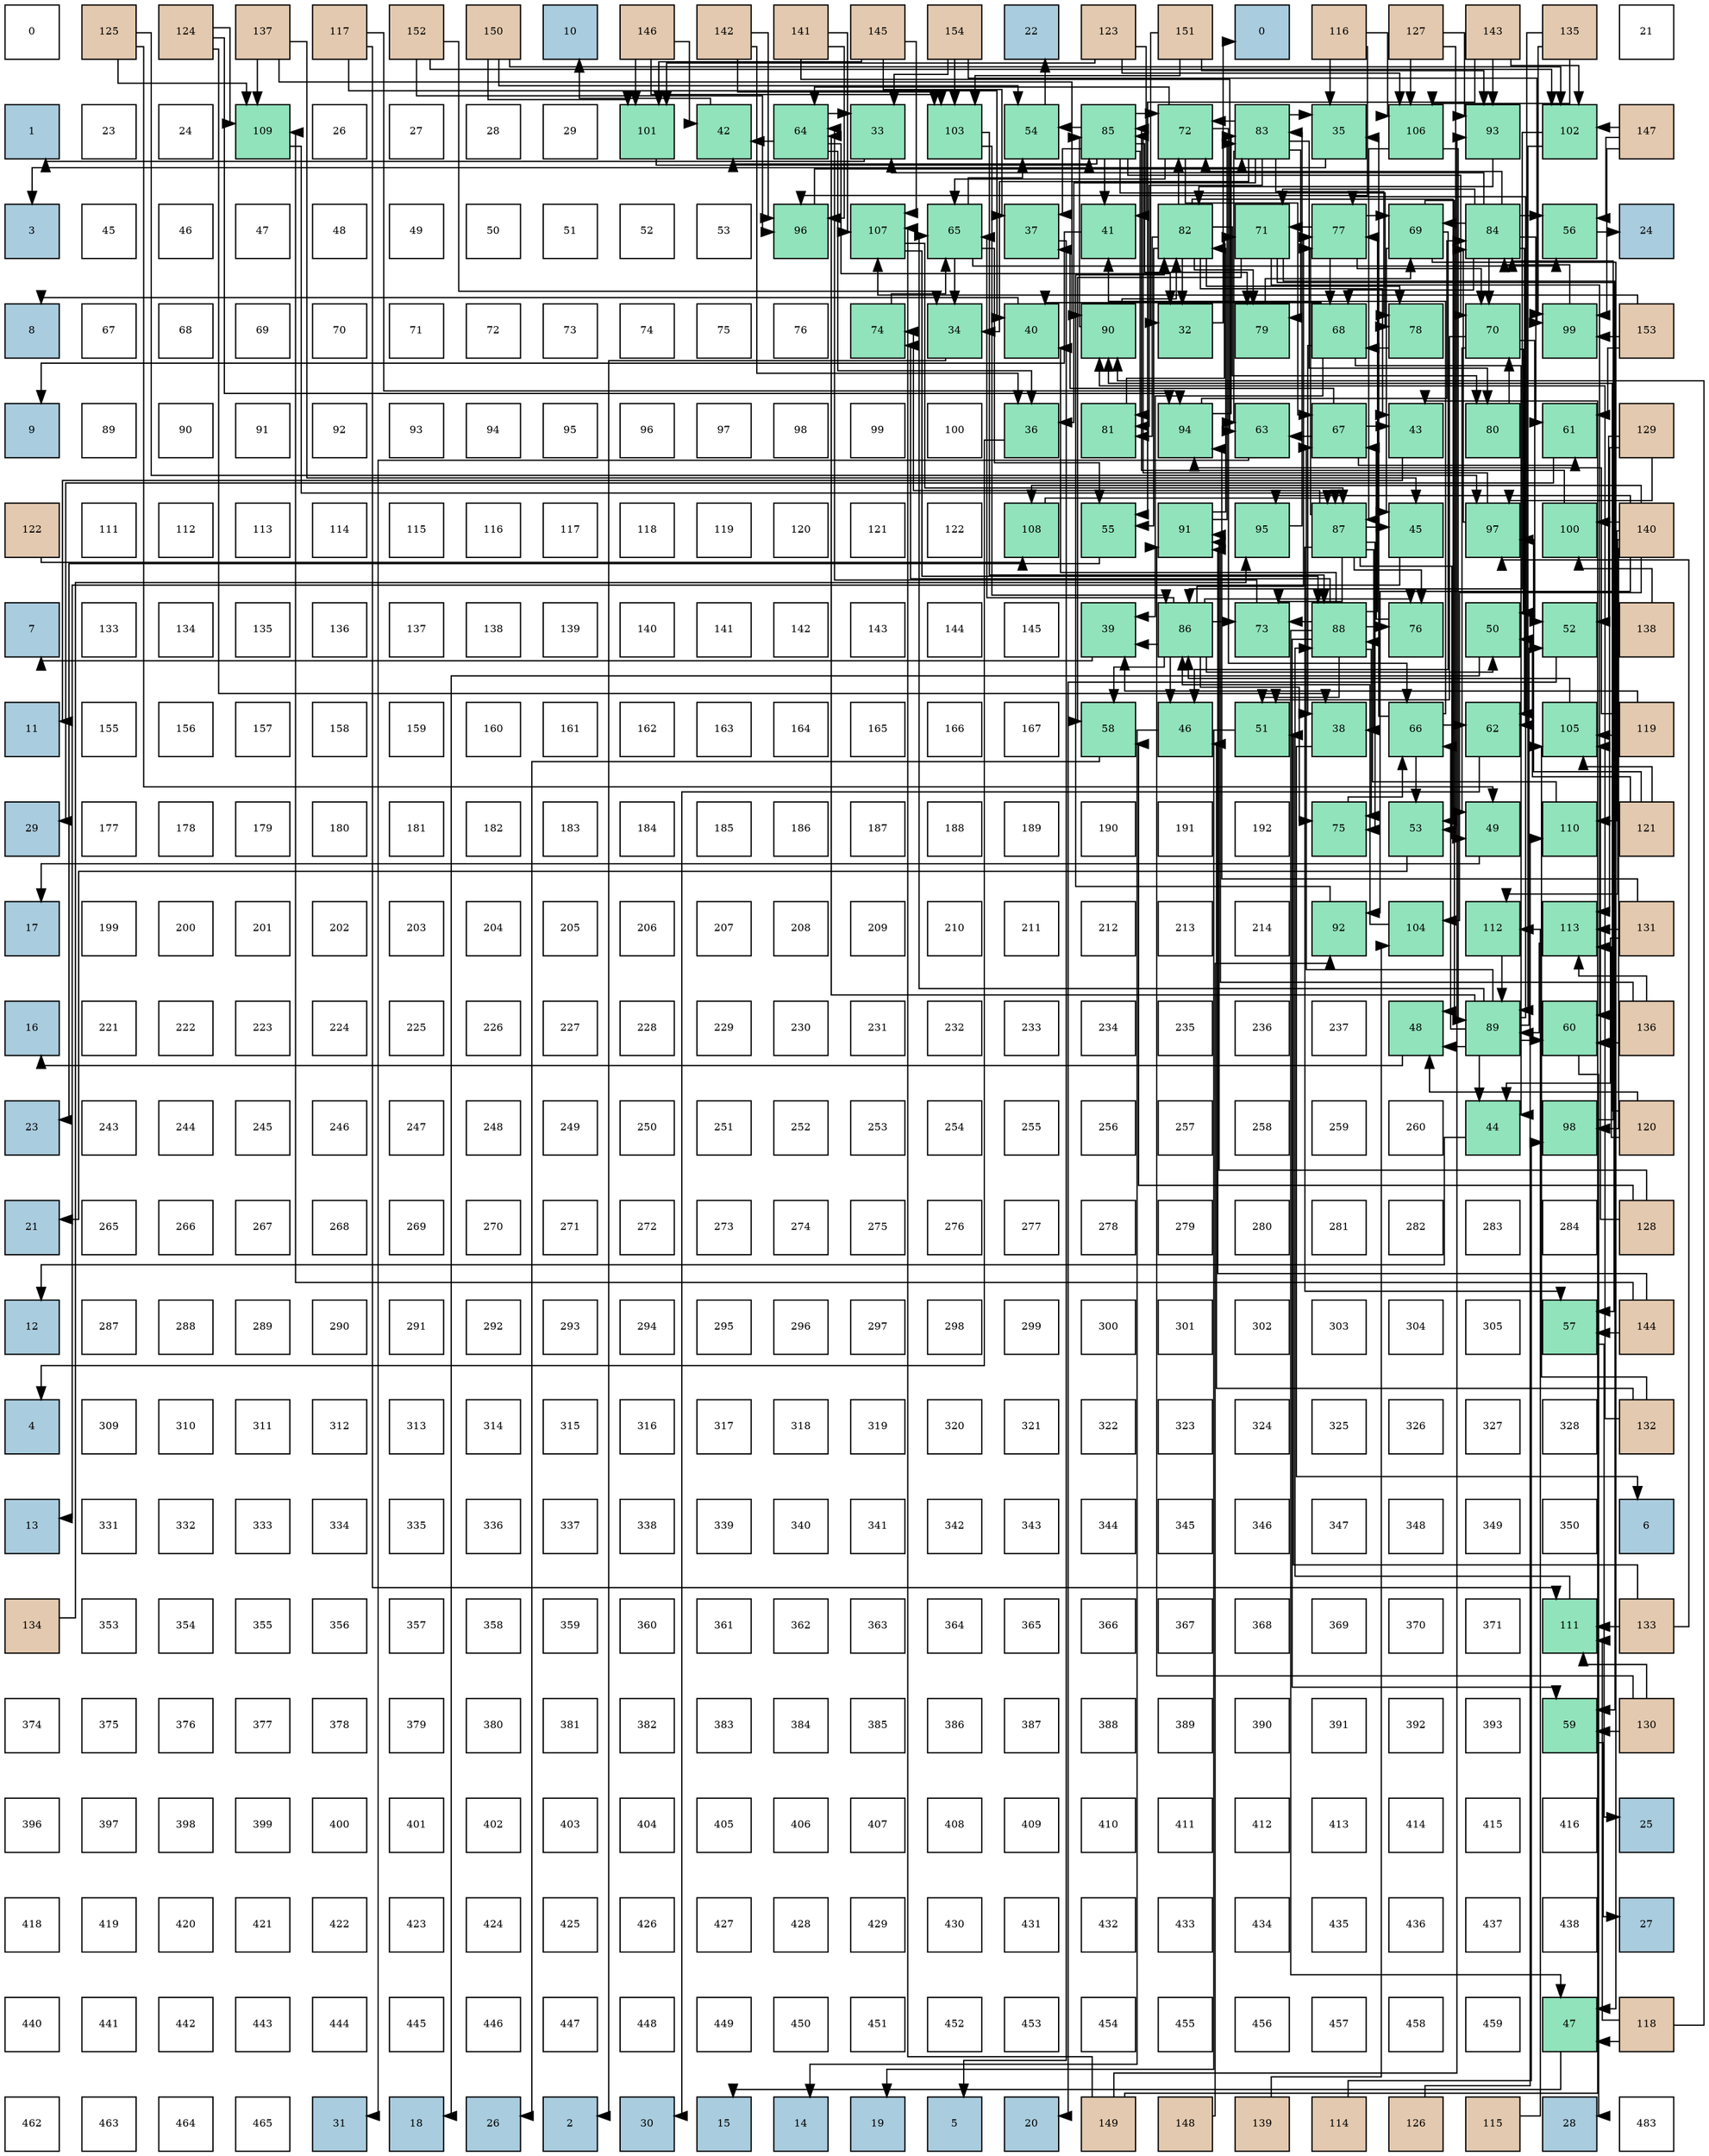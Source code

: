 digraph layout{
 rankdir=TB;
 splines=ortho;
 node [style=filled shape=square fixedsize=true width=0.6];
0[label="0", fontsize=8, fillcolor="#ffffff"];
1[label="125", fontsize=8, fillcolor="#e3c9af"];
2[label="124", fontsize=8, fillcolor="#e3c9af"];
3[label="137", fontsize=8, fillcolor="#e3c9af"];
4[label="117", fontsize=8, fillcolor="#e3c9af"];
5[label="152", fontsize=8, fillcolor="#e3c9af"];
6[label="150", fontsize=8, fillcolor="#e3c9af"];
7[label="10", fontsize=8, fillcolor="#a9ccde"];
8[label="146", fontsize=8, fillcolor="#e3c9af"];
9[label="142", fontsize=8, fillcolor="#e3c9af"];
10[label="141", fontsize=8, fillcolor="#e3c9af"];
11[label="145", fontsize=8, fillcolor="#e3c9af"];
12[label="154", fontsize=8, fillcolor="#e3c9af"];
13[label="22", fontsize=8, fillcolor="#a9ccde"];
14[label="123", fontsize=8, fillcolor="#e3c9af"];
15[label="151", fontsize=8, fillcolor="#e3c9af"];
16[label="0", fontsize=8, fillcolor="#a9ccde"];
17[label="116", fontsize=8, fillcolor="#e3c9af"];
18[label="127", fontsize=8, fillcolor="#e3c9af"];
19[label="143", fontsize=8, fillcolor="#e3c9af"];
20[label="135", fontsize=8, fillcolor="#e3c9af"];
21[label="21", fontsize=8, fillcolor="#ffffff"];
22[label="1", fontsize=8, fillcolor="#a9ccde"];
23[label="23", fontsize=8, fillcolor="#ffffff"];
24[label="24", fontsize=8, fillcolor="#ffffff"];
25[label="109", fontsize=8, fillcolor="#91e3bb"];
26[label="26", fontsize=8, fillcolor="#ffffff"];
27[label="27", fontsize=8, fillcolor="#ffffff"];
28[label="28", fontsize=8, fillcolor="#ffffff"];
29[label="29", fontsize=8, fillcolor="#ffffff"];
30[label="101", fontsize=8, fillcolor="#91e3bb"];
31[label="42", fontsize=8, fillcolor="#91e3bb"];
32[label="64", fontsize=8, fillcolor="#91e3bb"];
33[label="33", fontsize=8, fillcolor="#91e3bb"];
34[label="103", fontsize=8, fillcolor="#91e3bb"];
35[label="54", fontsize=8, fillcolor="#91e3bb"];
36[label="85", fontsize=8, fillcolor="#91e3bb"];
37[label="72", fontsize=8, fillcolor="#91e3bb"];
38[label="83", fontsize=8, fillcolor="#91e3bb"];
39[label="35", fontsize=8, fillcolor="#91e3bb"];
40[label="106", fontsize=8, fillcolor="#91e3bb"];
41[label="93", fontsize=8, fillcolor="#91e3bb"];
42[label="102", fontsize=8, fillcolor="#91e3bb"];
43[label="147", fontsize=8, fillcolor="#e3c9af"];
44[label="3", fontsize=8, fillcolor="#a9ccde"];
45[label="45", fontsize=8, fillcolor="#ffffff"];
46[label="46", fontsize=8, fillcolor="#ffffff"];
47[label="47", fontsize=8, fillcolor="#ffffff"];
48[label="48", fontsize=8, fillcolor="#ffffff"];
49[label="49", fontsize=8, fillcolor="#ffffff"];
50[label="50", fontsize=8, fillcolor="#ffffff"];
51[label="51", fontsize=8, fillcolor="#ffffff"];
52[label="52", fontsize=8, fillcolor="#ffffff"];
53[label="53", fontsize=8, fillcolor="#ffffff"];
54[label="96", fontsize=8, fillcolor="#91e3bb"];
55[label="107", fontsize=8, fillcolor="#91e3bb"];
56[label="65", fontsize=8, fillcolor="#91e3bb"];
57[label="37", fontsize=8, fillcolor="#91e3bb"];
58[label="41", fontsize=8, fillcolor="#91e3bb"];
59[label="82", fontsize=8, fillcolor="#91e3bb"];
60[label="71", fontsize=8, fillcolor="#91e3bb"];
61[label="77", fontsize=8, fillcolor="#91e3bb"];
62[label="69", fontsize=8, fillcolor="#91e3bb"];
63[label="84", fontsize=8, fillcolor="#91e3bb"];
64[label="56", fontsize=8, fillcolor="#91e3bb"];
65[label="24", fontsize=8, fillcolor="#a9ccde"];
66[label="8", fontsize=8, fillcolor="#a9ccde"];
67[label="67", fontsize=8, fillcolor="#ffffff"];
68[label="68", fontsize=8, fillcolor="#ffffff"];
69[label="69", fontsize=8, fillcolor="#ffffff"];
70[label="70", fontsize=8, fillcolor="#ffffff"];
71[label="71", fontsize=8, fillcolor="#ffffff"];
72[label="72", fontsize=8, fillcolor="#ffffff"];
73[label="73", fontsize=8, fillcolor="#ffffff"];
74[label="74", fontsize=8, fillcolor="#ffffff"];
75[label="75", fontsize=8, fillcolor="#ffffff"];
76[label="76", fontsize=8, fillcolor="#ffffff"];
77[label="74", fontsize=8, fillcolor="#91e3bb"];
78[label="34", fontsize=8, fillcolor="#91e3bb"];
79[label="40", fontsize=8, fillcolor="#91e3bb"];
80[label="90", fontsize=8, fillcolor="#91e3bb"];
81[label="32", fontsize=8, fillcolor="#91e3bb"];
82[label="79", fontsize=8, fillcolor="#91e3bb"];
83[label="68", fontsize=8, fillcolor="#91e3bb"];
84[label="78", fontsize=8, fillcolor="#91e3bb"];
85[label="70", fontsize=8, fillcolor="#91e3bb"];
86[label="99", fontsize=8, fillcolor="#91e3bb"];
87[label="153", fontsize=8, fillcolor="#e3c9af"];
88[label="9", fontsize=8, fillcolor="#a9ccde"];
89[label="89", fontsize=8, fillcolor="#ffffff"];
90[label="90", fontsize=8, fillcolor="#ffffff"];
91[label="91", fontsize=8, fillcolor="#ffffff"];
92[label="92", fontsize=8, fillcolor="#ffffff"];
93[label="93", fontsize=8, fillcolor="#ffffff"];
94[label="94", fontsize=8, fillcolor="#ffffff"];
95[label="95", fontsize=8, fillcolor="#ffffff"];
96[label="96", fontsize=8, fillcolor="#ffffff"];
97[label="97", fontsize=8, fillcolor="#ffffff"];
98[label="98", fontsize=8, fillcolor="#ffffff"];
99[label="99", fontsize=8, fillcolor="#ffffff"];
100[label="100", fontsize=8, fillcolor="#ffffff"];
101[label="36", fontsize=8, fillcolor="#91e3bb"];
102[label="81", fontsize=8, fillcolor="#91e3bb"];
103[label="94", fontsize=8, fillcolor="#91e3bb"];
104[label="63", fontsize=8, fillcolor="#91e3bb"];
105[label="67", fontsize=8, fillcolor="#91e3bb"];
106[label="43", fontsize=8, fillcolor="#91e3bb"];
107[label="80", fontsize=8, fillcolor="#91e3bb"];
108[label="61", fontsize=8, fillcolor="#91e3bb"];
109[label="129", fontsize=8, fillcolor="#e3c9af"];
110[label="122", fontsize=8, fillcolor="#e3c9af"];
111[label="111", fontsize=8, fillcolor="#ffffff"];
112[label="112", fontsize=8, fillcolor="#ffffff"];
113[label="113", fontsize=8, fillcolor="#ffffff"];
114[label="114", fontsize=8, fillcolor="#ffffff"];
115[label="115", fontsize=8, fillcolor="#ffffff"];
116[label="116", fontsize=8, fillcolor="#ffffff"];
117[label="117", fontsize=8, fillcolor="#ffffff"];
118[label="118", fontsize=8, fillcolor="#ffffff"];
119[label="119", fontsize=8, fillcolor="#ffffff"];
120[label="120", fontsize=8, fillcolor="#ffffff"];
121[label="121", fontsize=8, fillcolor="#ffffff"];
122[label="122", fontsize=8, fillcolor="#ffffff"];
123[label="108", fontsize=8, fillcolor="#91e3bb"];
124[label="55", fontsize=8, fillcolor="#91e3bb"];
125[label="91", fontsize=8, fillcolor="#91e3bb"];
126[label="95", fontsize=8, fillcolor="#91e3bb"];
127[label="87", fontsize=8, fillcolor="#91e3bb"];
128[label="45", fontsize=8, fillcolor="#91e3bb"];
129[label="97", fontsize=8, fillcolor="#91e3bb"];
130[label="100", fontsize=8, fillcolor="#91e3bb"];
131[label="140", fontsize=8, fillcolor="#e3c9af"];
132[label="7", fontsize=8, fillcolor="#a9ccde"];
133[label="133", fontsize=8, fillcolor="#ffffff"];
134[label="134", fontsize=8, fillcolor="#ffffff"];
135[label="135", fontsize=8, fillcolor="#ffffff"];
136[label="136", fontsize=8, fillcolor="#ffffff"];
137[label="137", fontsize=8, fillcolor="#ffffff"];
138[label="138", fontsize=8, fillcolor="#ffffff"];
139[label="139", fontsize=8, fillcolor="#ffffff"];
140[label="140", fontsize=8, fillcolor="#ffffff"];
141[label="141", fontsize=8, fillcolor="#ffffff"];
142[label="142", fontsize=8, fillcolor="#ffffff"];
143[label="143", fontsize=8, fillcolor="#ffffff"];
144[label="144", fontsize=8, fillcolor="#ffffff"];
145[label="145", fontsize=8, fillcolor="#ffffff"];
146[label="39", fontsize=8, fillcolor="#91e3bb"];
147[label="86", fontsize=8, fillcolor="#91e3bb"];
148[label="73", fontsize=8, fillcolor="#91e3bb"];
149[label="88", fontsize=8, fillcolor="#91e3bb"];
150[label="76", fontsize=8, fillcolor="#91e3bb"];
151[label="50", fontsize=8, fillcolor="#91e3bb"];
152[label="52", fontsize=8, fillcolor="#91e3bb"];
153[label="138", fontsize=8, fillcolor="#e3c9af"];
154[label="11", fontsize=8, fillcolor="#a9ccde"];
155[label="155", fontsize=8, fillcolor="#ffffff"];
156[label="156", fontsize=8, fillcolor="#ffffff"];
157[label="157", fontsize=8, fillcolor="#ffffff"];
158[label="158", fontsize=8, fillcolor="#ffffff"];
159[label="159", fontsize=8, fillcolor="#ffffff"];
160[label="160", fontsize=8, fillcolor="#ffffff"];
161[label="161", fontsize=8, fillcolor="#ffffff"];
162[label="162", fontsize=8, fillcolor="#ffffff"];
163[label="163", fontsize=8, fillcolor="#ffffff"];
164[label="164", fontsize=8, fillcolor="#ffffff"];
165[label="165", fontsize=8, fillcolor="#ffffff"];
166[label="166", fontsize=8, fillcolor="#ffffff"];
167[label="167", fontsize=8, fillcolor="#ffffff"];
168[label="58", fontsize=8, fillcolor="#91e3bb"];
169[label="46", fontsize=8, fillcolor="#91e3bb"];
170[label="51", fontsize=8, fillcolor="#91e3bb"];
171[label="38", fontsize=8, fillcolor="#91e3bb"];
172[label="66", fontsize=8, fillcolor="#91e3bb"];
173[label="62", fontsize=8, fillcolor="#91e3bb"];
174[label="105", fontsize=8, fillcolor="#91e3bb"];
175[label="119", fontsize=8, fillcolor="#e3c9af"];
176[label="29", fontsize=8, fillcolor="#a9ccde"];
177[label="177", fontsize=8, fillcolor="#ffffff"];
178[label="178", fontsize=8, fillcolor="#ffffff"];
179[label="179", fontsize=8, fillcolor="#ffffff"];
180[label="180", fontsize=8, fillcolor="#ffffff"];
181[label="181", fontsize=8, fillcolor="#ffffff"];
182[label="182", fontsize=8, fillcolor="#ffffff"];
183[label="183", fontsize=8, fillcolor="#ffffff"];
184[label="184", fontsize=8, fillcolor="#ffffff"];
185[label="185", fontsize=8, fillcolor="#ffffff"];
186[label="186", fontsize=8, fillcolor="#ffffff"];
187[label="187", fontsize=8, fillcolor="#ffffff"];
188[label="188", fontsize=8, fillcolor="#ffffff"];
189[label="189", fontsize=8, fillcolor="#ffffff"];
190[label="190", fontsize=8, fillcolor="#ffffff"];
191[label="191", fontsize=8, fillcolor="#ffffff"];
192[label="192", fontsize=8, fillcolor="#ffffff"];
193[label="75", fontsize=8, fillcolor="#91e3bb"];
194[label="53", fontsize=8, fillcolor="#91e3bb"];
195[label="49", fontsize=8, fillcolor="#91e3bb"];
196[label="110", fontsize=8, fillcolor="#91e3bb"];
197[label="121", fontsize=8, fillcolor="#e3c9af"];
198[label="17", fontsize=8, fillcolor="#a9ccde"];
199[label="199", fontsize=8, fillcolor="#ffffff"];
200[label="200", fontsize=8, fillcolor="#ffffff"];
201[label="201", fontsize=8, fillcolor="#ffffff"];
202[label="202", fontsize=8, fillcolor="#ffffff"];
203[label="203", fontsize=8, fillcolor="#ffffff"];
204[label="204", fontsize=8, fillcolor="#ffffff"];
205[label="205", fontsize=8, fillcolor="#ffffff"];
206[label="206", fontsize=8, fillcolor="#ffffff"];
207[label="207", fontsize=8, fillcolor="#ffffff"];
208[label="208", fontsize=8, fillcolor="#ffffff"];
209[label="209", fontsize=8, fillcolor="#ffffff"];
210[label="210", fontsize=8, fillcolor="#ffffff"];
211[label="211", fontsize=8, fillcolor="#ffffff"];
212[label="212", fontsize=8, fillcolor="#ffffff"];
213[label="213", fontsize=8, fillcolor="#ffffff"];
214[label="214", fontsize=8, fillcolor="#ffffff"];
215[label="92", fontsize=8, fillcolor="#91e3bb"];
216[label="104", fontsize=8, fillcolor="#91e3bb"];
217[label="112", fontsize=8, fillcolor="#91e3bb"];
218[label="113", fontsize=8, fillcolor="#91e3bb"];
219[label="131", fontsize=8, fillcolor="#e3c9af"];
220[label="16", fontsize=8, fillcolor="#a9ccde"];
221[label="221", fontsize=8, fillcolor="#ffffff"];
222[label="222", fontsize=8, fillcolor="#ffffff"];
223[label="223", fontsize=8, fillcolor="#ffffff"];
224[label="224", fontsize=8, fillcolor="#ffffff"];
225[label="225", fontsize=8, fillcolor="#ffffff"];
226[label="226", fontsize=8, fillcolor="#ffffff"];
227[label="227", fontsize=8, fillcolor="#ffffff"];
228[label="228", fontsize=8, fillcolor="#ffffff"];
229[label="229", fontsize=8, fillcolor="#ffffff"];
230[label="230", fontsize=8, fillcolor="#ffffff"];
231[label="231", fontsize=8, fillcolor="#ffffff"];
232[label="232", fontsize=8, fillcolor="#ffffff"];
233[label="233", fontsize=8, fillcolor="#ffffff"];
234[label="234", fontsize=8, fillcolor="#ffffff"];
235[label="235", fontsize=8, fillcolor="#ffffff"];
236[label="236", fontsize=8, fillcolor="#ffffff"];
237[label="237", fontsize=8, fillcolor="#ffffff"];
238[label="48", fontsize=8, fillcolor="#91e3bb"];
239[label="89", fontsize=8, fillcolor="#91e3bb"];
240[label="60", fontsize=8, fillcolor="#91e3bb"];
241[label="136", fontsize=8, fillcolor="#e3c9af"];
242[label="23", fontsize=8, fillcolor="#a9ccde"];
243[label="243", fontsize=8, fillcolor="#ffffff"];
244[label="244", fontsize=8, fillcolor="#ffffff"];
245[label="245", fontsize=8, fillcolor="#ffffff"];
246[label="246", fontsize=8, fillcolor="#ffffff"];
247[label="247", fontsize=8, fillcolor="#ffffff"];
248[label="248", fontsize=8, fillcolor="#ffffff"];
249[label="249", fontsize=8, fillcolor="#ffffff"];
250[label="250", fontsize=8, fillcolor="#ffffff"];
251[label="251", fontsize=8, fillcolor="#ffffff"];
252[label="252", fontsize=8, fillcolor="#ffffff"];
253[label="253", fontsize=8, fillcolor="#ffffff"];
254[label="254", fontsize=8, fillcolor="#ffffff"];
255[label="255", fontsize=8, fillcolor="#ffffff"];
256[label="256", fontsize=8, fillcolor="#ffffff"];
257[label="257", fontsize=8, fillcolor="#ffffff"];
258[label="258", fontsize=8, fillcolor="#ffffff"];
259[label="259", fontsize=8, fillcolor="#ffffff"];
260[label="260", fontsize=8, fillcolor="#ffffff"];
261[label="44", fontsize=8, fillcolor="#91e3bb"];
262[label="98", fontsize=8, fillcolor="#91e3bb"];
263[label="120", fontsize=8, fillcolor="#e3c9af"];
264[label="21", fontsize=8, fillcolor="#a9ccde"];
265[label="265", fontsize=8, fillcolor="#ffffff"];
266[label="266", fontsize=8, fillcolor="#ffffff"];
267[label="267", fontsize=8, fillcolor="#ffffff"];
268[label="268", fontsize=8, fillcolor="#ffffff"];
269[label="269", fontsize=8, fillcolor="#ffffff"];
270[label="270", fontsize=8, fillcolor="#ffffff"];
271[label="271", fontsize=8, fillcolor="#ffffff"];
272[label="272", fontsize=8, fillcolor="#ffffff"];
273[label="273", fontsize=8, fillcolor="#ffffff"];
274[label="274", fontsize=8, fillcolor="#ffffff"];
275[label="275", fontsize=8, fillcolor="#ffffff"];
276[label="276", fontsize=8, fillcolor="#ffffff"];
277[label="277", fontsize=8, fillcolor="#ffffff"];
278[label="278", fontsize=8, fillcolor="#ffffff"];
279[label="279", fontsize=8, fillcolor="#ffffff"];
280[label="280", fontsize=8, fillcolor="#ffffff"];
281[label="281", fontsize=8, fillcolor="#ffffff"];
282[label="282", fontsize=8, fillcolor="#ffffff"];
283[label="283", fontsize=8, fillcolor="#ffffff"];
284[label="284", fontsize=8, fillcolor="#ffffff"];
285[label="128", fontsize=8, fillcolor="#e3c9af"];
286[label="12", fontsize=8, fillcolor="#a9ccde"];
287[label="287", fontsize=8, fillcolor="#ffffff"];
288[label="288", fontsize=8, fillcolor="#ffffff"];
289[label="289", fontsize=8, fillcolor="#ffffff"];
290[label="290", fontsize=8, fillcolor="#ffffff"];
291[label="291", fontsize=8, fillcolor="#ffffff"];
292[label="292", fontsize=8, fillcolor="#ffffff"];
293[label="293", fontsize=8, fillcolor="#ffffff"];
294[label="294", fontsize=8, fillcolor="#ffffff"];
295[label="295", fontsize=8, fillcolor="#ffffff"];
296[label="296", fontsize=8, fillcolor="#ffffff"];
297[label="297", fontsize=8, fillcolor="#ffffff"];
298[label="298", fontsize=8, fillcolor="#ffffff"];
299[label="299", fontsize=8, fillcolor="#ffffff"];
300[label="300", fontsize=8, fillcolor="#ffffff"];
301[label="301", fontsize=8, fillcolor="#ffffff"];
302[label="302", fontsize=8, fillcolor="#ffffff"];
303[label="303", fontsize=8, fillcolor="#ffffff"];
304[label="304", fontsize=8, fillcolor="#ffffff"];
305[label="305", fontsize=8, fillcolor="#ffffff"];
306[label="57", fontsize=8, fillcolor="#91e3bb"];
307[label="144", fontsize=8, fillcolor="#e3c9af"];
308[label="4", fontsize=8, fillcolor="#a9ccde"];
309[label="309", fontsize=8, fillcolor="#ffffff"];
310[label="310", fontsize=8, fillcolor="#ffffff"];
311[label="311", fontsize=8, fillcolor="#ffffff"];
312[label="312", fontsize=8, fillcolor="#ffffff"];
313[label="313", fontsize=8, fillcolor="#ffffff"];
314[label="314", fontsize=8, fillcolor="#ffffff"];
315[label="315", fontsize=8, fillcolor="#ffffff"];
316[label="316", fontsize=8, fillcolor="#ffffff"];
317[label="317", fontsize=8, fillcolor="#ffffff"];
318[label="318", fontsize=8, fillcolor="#ffffff"];
319[label="319", fontsize=8, fillcolor="#ffffff"];
320[label="320", fontsize=8, fillcolor="#ffffff"];
321[label="321", fontsize=8, fillcolor="#ffffff"];
322[label="322", fontsize=8, fillcolor="#ffffff"];
323[label="323", fontsize=8, fillcolor="#ffffff"];
324[label="324", fontsize=8, fillcolor="#ffffff"];
325[label="325", fontsize=8, fillcolor="#ffffff"];
326[label="326", fontsize=8, fillcolor="#ffffff"];
327[label="327", fontsize=8, fillcolor="#ffffff"];
328[label="328", fontsize=8, fillcolor="#ffffff"];
329[label="132", fontsize=8, fillcolor="#e3c9af"];
330[label="13", fontsize=8, fillcolor="#a9ccde"];
331[label="331", fontsize=8, fillcolor="#ffffff"];
332[label="332", fontsize=8, fillcolor="#ffffff"];
333[label="333", fontsize=8, fillcolor="#ffffff"];
334[label="334", fontsize=8, fillcolor="#ffffff"];
335[label="335", fontsize=8, fillcolor="#ffffff"];
336[label="336", fontsize=8, fillcolor="#ffffff"];
337[label="337", fontsize=8, fillcolor="#ffffff"];
338[label="338", fontsize=8, fillcolor="#ffffff"];
339[label="339", fontsize=8, fillcolor="#ffffff"];
340[label="340", fontsize=8, fillcolor="#ffffff"];
341[label="341", fontsize=8, fillcolor="#ffffff"];
342[label="342", fontsize=8, fillcolor="#ffffff"];
343[label="343", fontsize=8, fillcolor="#ffffff"];
344[label="344", fontsize=8, fillcolor="#ffffff"];
345[label="345", fontsize=8, fillcolor="#ffffff"];
346[label="346", fontsize=8, fillcolor="#ffffff"];
347[label="347", fontsize=8, fillcolor="#ffffff"];
348[label="348", fontsize=8, fillcolor="#ffffff"];
349[label="349", fontsize=8, fillcolor="#ffffff"];
350[label="350", fontsize=8, fillcolor="#ffffff"];
351[label="6", fontsize=8, fillcolor="#a9ccde"];
352[label="134", fontsize=8, fillcolor="#e3c9af"];
353[label="353", fontsize=8, fillcolor="#ffffff"];
354[label="354", fontsize=8, fillcolor="#ffffff"];
355[label="355", fontsize=8, fillcolor="#ffffff"];
356[label="356", fontsize=8, fillcolor="#ffffff"];
357[label="357", fontsize=8, fillcolor="#ffffff"];
358[label="358", fontsize=8, fillcolor="#ffffff"];
359[label="359", fontsize=8, fillcolor="#ffffff"];
360[label="360", fontsize=8, fillcolor="#ffffff"];
361[label="361", fontsize=8, fillcolor="#ffffff"];
362[label="362", fontsize=8, fillcolor="#ffffff"];
363[label="363", fontsize=8, fillcolor="#ffffff"];
364[label="364", fontsize=8, fillcolor="#ffffff"];
365[label="365", fontsize=8, fillcolor="#ffffff"];
366[label="366", fontsize=8, fillcolor="#ffffff"];
367[label="367", fontsize=8, fillcolor="#ffffff"];
368[label="368", fontsize=8, fillcolor="#ffffff"];
369[label="369", fontsize=8, fillcolor="#ffffff"];
370[label="370", fontsize=8, fillcolor="#ffffff"];
371[label="371", fontsize=8, fillcolor="#ffffff"];
372[label="111", fontsize=8, fillcolor="#91e3bb"];
373[label="133", fontsize=8, fillcolor="#e3c9af"];
374[label="374", fontsize=8, fillcolor="#ffffff"];
375[label="375", fontsize=8, fillcolor="#ffffff"];
376[label="376", fontsize=8, fillcolor="#ffffff"];
377[label="377", fontsize=8, fillcolor="#ffffff"];
378[label="378", fontsize=8, fillcolor="#ffffff"];
379[label="379", fontsize=8, fillcolor="#ffffff"];
380[label="380", fontsize=8, fillcolor="#ffffff"];
381[label="381", fontsize=8, fillcolor="#ffffff"];
382[label="382", fontsize=8, fillcolor="#ffffff"];
383[label="383", fontsize=8, fillcolor="#ffffff"];
384[label="384", fontsize=8, fillcolor="#ffffff"];
385[label="385", fontsize=8, fillcolor="#ffffff"];
386[label="386", fontsize=8, fillcolor="#ffffff"];
387[label="387", fontsize=8, fillcolor="#ffffff"];
388[label="388", fontsize=8, fillcolor="#ffffff"];
389[label="389", fontsize=8, fillcolor="#ffffff"];
390[label="390", fontsize=8, fillcolor="#ffffff"];
391[label="391", fontsize=8, fillcolor="#ffffff"];
392[label="392", fontsize=8, fillcolor="#ffffff"];
393[label="393", fontsize=8, fillcolor="#ffffff"];
394[label="59", fontsize=8, fillcolor="#91e3bb"];
395[label="130", fontsize=8, fillcolor="#e3c9af"];
396[label="396", fontsize=8, fillcolor="#ffffff"];
397[label="397", fontsize=8, fillcolor="#ffffff"];
398[label="398", fontsize=8, fillcolor="#ffffff"];
399[label="399", fontsize=8, fillcolor="#ffffff"];
400[label="400", fontsize=8, fillcolor="#ffffff"];
401[label="401", fontsize=8, fillcolor="#ffffff"];
402[label="402", fontsize=8, fillcolor="#ffffff"];
403[label="403", fontsize=8, fillcolor="#ffffff"];
404[label="404", fontsize=8, fillcolor="#ffffff"];
405[label="405", fontsize=8, fillcolor="#ffffff"];
406[label="406", fontsize=8, fillcolor="#ffffff"];
407[label="407", fontsize=8, fillcolor="#ffffff"];
408[label="408", fontsize=8, fillcolor="#ffffff"];
409[label="409", fontsize=8, fillcolor="#ffffff"];
410[label="410", fontsize=8, fillcolor="#ffffff"];
411[label="411", fontsize=8, fillcolor="#ffffff"];
412[label="412", fontsize=8, fillcolor="#ffffff"];
413[label="413", fontsize=8, fillcolor="#ffffff"];
414[label="414", fontsize=8, fillcolor="#ffffff"];
415[label="415", fontsize=8, fillcolor="#ffffff"];
416[label="416", fontsize=8, fillcolor="#ffffff"];
417[label="25", fontsize=8, fillcolor="#a9ccde"];
418[label="418", fontsize=8, fillcolor="#ffffff"];
419[label="419", fontsize=8, fillcolor="#ffffff"];
420[label="420", fontsize=8, fillcolor="#ffffff"];
421[label="421", fontsize=8, fillcolor="#ffffff"];
422[label="422", fontsize=8, fillcolor="#ffffff"];
423[label="423", fontsize=8, fillcolor="#ffffff"];
424[label="424", fontsize=8, fillcolor="#ffffff"];
425[label="425", fontsize=8, fillcolor="#ffffff"];
426[label="426", fontsize=8, fillcolor="#ffffff"];
427[label="427", fontsize=8, fillcolor="#ffffff"];
428[label="428", fontsize=8, fillcolor="#ffffff"];
429[label="429", fontsize=8, fillcolor="#ffffff"];
430[label="430", fontsize=8, fillcolor="#ffffff"];
431[label="431", fontsize=8, fillcolor="#ffffff"];
432[label="432", fontsize=8, fillcolor="#ffffff"];
433[label="433", fontsize=8, fillcolor="#ffffff"];
434[label="434", fontsize=8, fillcolor="#ffffff"];
435[label="435", fontsize=8, fillcolor="#ffffff"];
436[label="436", fontsize=8, fillcolor="#ffffff"];
437[label="437", fontsize=8, fillcolor="#ffffff"];
438[label="438", fontsize=8, fillcolor="#ffffff"];
439[label="27", fontsize=8, fillcolor="#a9ccde"];
440[label="440", fontsize=8, fillcolor="#ffffff"];
441[label="441", fontsize=8, fillcolor="#ffffff"];
442[label="442", fontsize=8, fillcolor="#ffffff"];
443[label="443", fontsize=8, fillcolor="#ffffff"];
444[label="444", fontsize=8, fillcolor="#ffffff"];
445[label="445", fontsize=8, fillcolor="#ffffff"];
446[label="446", fontsize=8, fillcolor="#ffffff"];
447[label="447", fontsize=8, fillcolor="#ffffff"];
448[label="448", fontsize=8, fillcolor="#ffffff"];
449[label="449", fontsize=8, fillcolor="#ffffff"];
450[label="450", fontsize=8, fillcolor="#ffffff"];
451[label="451", fontsize=8, fillcolor="#ffffff"];
452[label="452", fontsize=8, fillcolor="#ffffff"];
453[label="453", fontsize=8, fillcolor="#ffffff"];
454[label="454", fontsize=8, fillcolor="#ffffff"];
455[label="455", fontsize=8, fillcolor="#ffffff"];
456[label="456", fontsize=8, fillcolor="#ffffff"];
457[label="457", fontsize=8, fillcolor="#ffffff"];
458[label="458", fontsize=8, fillcolor="#ffffff"];
459[label="459", fontsize=8, fillcolor="#ffffff"];
460[label="47", fontsize=8, fillcolor="#91e3bb"];
461[label="118", fontsize=8, fillcolor="#e3c9af"];
462[label="462", fontsize=8, fillcolor="#ffffff"];
463[label="463", fontsize=8, fillcolor="#ffffff"];
464[label="464", fontsize=8, fillcolor="#ffffff"];
465[label="465", fontsize=8, fillcolor="#ffffff"];
466[label="31", fontsize=8, fillcolor="#a9ccde"];
467[label="18", fontsize=8, fillcolor="#a9ccde"];
468[label="26", fontsize=8, fillcolor="#a9ccde"];
469[label="2", fontsize=8, fillcolor="#a9ccde"];
470[label="30", fontsize=8, fillcolor="#a9ccde"];
471[label="15", fontsize=8, fillcolor="#a9ccde"];
472[label="14", fontsize=8, fillcolor="#a9ccde"];
473[label="19", fontsize=8, fillcolor="#a9ccde"];
474[label="5", fontsize=8, fillcolor="#a9ccde"];
475[label="20", fontsize=8, fillcolor="#a9ccde"];
476[label="149", fontsize=8, fillcolor="#e3c9af"];
477[label="148", fontsize=8, fillcolor="#e3c9af"];
478[label="139", fontsize=8, fillcolor="#e3c9af"];
479[label="114", fontsize=8, fillcolor="#e3c9af"];
480[label="126", fontsize=8, fillcolor="#e3c9af"];
481[label="115", fontsize=8, fillcolor="#e3c9af"];
482[label="28", fontsize=8, fillcolor="#a9ccde"];
483[label="483", fontsize=8, fillcolor="#ffffff"];
edge [constraint=false, style=vis];81 -> 16;
33 -> 22;
78 -> 469;
39 -> 44;
101 -> 308;
57 -> 474;
171 -> 351;
146 -> 132;
79 -> 66;
58 -> 88;
31 -> 7;
106 -> 154;
261 -> 286;
128 -> 330;
169 -> 472;
460 -> 471;
238 -> 220;
195 -> 198;
151 -> 467;
170 -> 473;
152 -> 475;
194 -> 264;
35 -> 13;
124 -> 242;
64 -> 65;
306 -> 417;
168 -> 468;
394 -> 439;
240 -> 482;
108 -> 176;
173 -> 470;
104 -> 466;
32 -> 81;
32 -> 33;
32 -> 101;
32 -> 31;
56 -> 78;
56 -> 35;
56 -> 124;
56 -> 64;
172 -> 39;
172 -> 58;
172 -> 194;
172 -> 173;
105 -> 57;
105 -> 106;
105 -> 108;
105 -> 104;
83 -> 171;
83 -> 146;
83 -> 79;
83 -> 261;
62 -> 128;
62 -> 169;
62 -> 460;
62 -> 238;
85 -> 195;
85 -> 151;
85 -> 170;
85 -> 152;
60 -> 306;
60 -> 168;
60 -> 394;
60 -> 240;
37 -> 32;
37 -> 56;
37 -> 172;
37 -> 105;
148 -> 32;
77 -> 56;
193 -> 172;
150 -> 105;
61 -> 83;
61 -> 62;
61 -> 85;
61 -> 60;
84 -> 83;
82 -> 62;
107 -> 85;
102 -> 60;
59 -> 81;
59 -> 106;
59 -> 194;
59 -> 124;
59 -> 37;
59 -> 84;
59 -> 82;
59 -> 107;
59 -> 102;
38 -> 78;
38 -> 39;
38 -> 101;
38 -> 104;
38 -> 37;
38 -> 84;
38 -> 82;
38 -> 107;
38 -> 102;
63 -> 33;
63 -> 64;
63 -> 108;
63 -> 173;
63 -> 83;
63 -> 62;
63 -> 85;
63 -> 60;
63 -> 37;
36 -> 57;
36 -> 58;
36 -> 31;
36 -> 35;
36 -> 85;
36 -> 37;
36 -> 84;
36 -> 82;
36 -> 102;
147 -> 146;
147 -> 169;
147 -> 151;
147 -> 168;
147 -> 56;
147 -> 148;
147 -> 193;
147 -> 150;
147 -> 61;
127 -> 171;
127 -> 128;
127 -> 195;
127 -> 306;
127 -> 148;
127 -> 77;
127 -> 193;
127 -> 150;
127 -> 61;
149 -> 79;
149 -> 460;
149 -> 170;
149 -> 394;
149 -> 148;
149 -> 77;
149 -> 193;
149 -> 150;
149 -> 61;
239 -> 261;
239 -> 238;
239 -> 152;
239 -> 240;
239 -> 32;
239 -> 56;
239 -> 172;
239 -> 105;
239 -> 61;
80 -> 59;
80 -> 36;
125 -> 59;
125 -> 38;
215 -> 59;
41 -> 59;
103 -> 38;
103 -> 63;
126 -> 38;
54 -> 38;
129 -> 63;
129 -> 36;
262 -> 63;
86 -> 63;
130 -> 36;
30 -> 36;
42 -> 147;
42 -> 239;
34 -> 147;
34 -> 149;
216 -> 147;
174 -> 147;
40 -> 127;
40 -> 239;
55 -> 127;
55 -> 149;
123 -> 127;
25 -> 127;
196 -> 149;
372 -> 149;
217 -> 239;
218 -> 239;
479 -> 262;
481 -> 217;
17 -> 39;
17 -> 54;
17 -> 40;
4 -> 79;
4 -> 103;
4 -> 372;
461 -> 460;
461 -> 80;
461 -> 372;
175 -> 146;
175 -> 103;
175 -> 174;
263 -> 238;
263 -> 80;
263 -> 218;
197 -> 151;
197 -> 129;
197 -> 174;
110 -> 123;
14 -> 58;
14 -> 30;
14 -> 40;
2 -> 171;
2 -> 103;
2 -> 25;
1 -> 195;
1 -> 129;
1 -> 25;
480 -> 196;
18 -> 194;
18 -> 41;
18 -> 40;
285 -> 168;
285 -> 125;
285 -> 174;
109 -> 152;
109 -> 129;
109 -> 218;
395 -> 394;
395 -> 125;
395 -> 372;
219 -> 261;
219 -> 103;
219 -> 218;
329 -> 169;
329 -> 80;
329 -> 174;
373 -> 170;
373 -> 129;
373 -> 372;
352 -> 126;
20 -> 173;
20 -> 86;
20 -> 40;
241 -> 240;
241 -> 125;
241 -> 218;
3 -> 128;
3 -> 80;
3 -> 25;
153 -> 130;
478 -> 216;
131 -> 215;
131 -> 126;
131 -> 262;
131 -> 130;
131 -> 216;
131 -> 123;
131 -> 196;
131 -> 217;
10 -> 104;
10 -> 54;
10 -> 55;
9 -> 101;
9 -> 54;
9 -> 34;
19 -> 124;
19 -> 41;
19 -> 42;
307 -> 306;
307 -> 125;
307 -> 25;
11 -> 57;
11 -> 30;
11 -> 55;
8 -> 31;
8 -> 30;
8 -> 34;
43 -> 64;
43 -> 86;
43 -> 42;
477 -> 215;
476 -> 106;
476 -> 41;
476 -> 55;
6 -> 35;
6 -> 30;
6 -> 42;
15 -> 81;
15 -> 41;
15 -> 34;
5 -> 78;
5 -> 54;
5 -> 42;
87 -> 108;
87 -> 86;
87 -> 55;
12 -> 33;
12 -> 86;
12 -> 34;
edge [constraint=true, style=invis];
0 -> 22 -> 44 -> 66 -> 88 -> 110 -> 132 -> 154 -> 176 -> 198 -> 220 -> 242 -> 264 -> 286 -> 308 -> 330 -> 352 -> 374 -> 396 -> 418 -> 440 -> 462;
1 -> 23 -> 45 -> 67 -> 89 -> 111 -> 133 -> 155 -> 177 -> 199 -> 221 -> 243 -> 265 -> 287 -> 309 -> 331 -> 353 -> 375 -> 397 -> 419 -> 441 -> 463;
2 -> 24 -> 46 -> 68 -> 90 -> 112 -> 134 -> 156 -> 178 -> 200 -> 222 -> 244 -> 266 -> 288 -> 310 -> 332 -> 354 -> 376 -> 398 -> 420 -> 442 -> 464;
3 -> 25 -> 47 -> 69 -> 91 -> 113 -> 135 -> 157 -> 179 -> 201 -> 223 -> 245 -> 267 -> 289 -> 311 -> 333 -> 355 -> 377 -> 399 -> 421 -> 443 -> 465;
4 -> 26 -> 48 -> 70 -> 92 -> 114 -> 136 -> 158 -> 180 -> 202 -> 224 -> 246 -> 268 -> 290 -> 312 -> 334 -> 356 -> 378 -> 400 -> 422 -> 444 -> 466;
5 -> 27 -> 49 -> 71 -> 93 -> 115 -> 137 -> 159 -> 181 -> 203 -> 225 -> 247 -> 269 -> 291 -> 313 -> 335 -> 357 -> 379 -> 401 -> 423 -> 445 -> 467;
6 -> 28 -> 50 -> 72 -> 94 -> 116 -> 138 -> 160 -> 182 -> 204 -> 226 -> 248 -> 270 -> 292 -> 314 -> 336 -> 358 -> 380 -> 402 -> 424 -> 446 -> 468;
7 -> 29 -> 51 -> 73 -> 95 -> 117 -> 139 -> 161 -> 183 -> 205 -> 227 -> 249 -> 271 -> 293 -> 315 -> 337 -> 359 -> 381 -> 403 -> 425 -> 447 -> 469;
8 -> 30 -> 52 -> 74 -> 96 -> 118 -> 140 -> 162 -> 184 -> 206 -> 228 -> 250 -> 272 -> 294 -> 316 -> 338 -> 360 -> 382 -> 404 -> 426 -> 448 -> 470;
9 -> 31 -> 53 -> 75 -> 97 -> 119 -> 141 -> 163 -> 185 -> 207 -> 229 -> 251 -> 273 -> 295 -> 317 -> 339 -> 361 -> 383 -> 405 -> 427 -> 449 -> 471;
10 -> 32 -> 54 -> 76 -> 98 -> 120 -> 142 -> 164 -> 186 -> 208 -> 230 -> 252 -> 274 -> 296 -> 318 -> 340 -> 362 -> 384 -> 406 -> 428 -> 450 -> 472;
11 -> 33 -> 55 -> 77 -> 99 -> 121 -> 143 -> 165 -> 187 -> 209 -> 231 -> 253 -> 275 -> 297 -> 319 -> 341 -> 363 -> 385 -> 407 -> 429 -> 451 -> 473;
12 -> 34 -> 56 -> 78 -> 100 -> 122 -> 144 -> 166 -> 188 -> 210 -> 232 -> 254 -> 276 -> 298 -> 320 -> 342 -> 364 -> 386 -> 408 -> 430 -> 452 -> 474;
13 -> 35 -> 57 -> 79 -> 101 -> 123 -> 145 -> 167 -> 189 -> 211 -> 233 -> 255 -> 277 -> 299 -> 321 -> 343 -> 365 -> 387 -> 409 -> 431 -> 453 -> 475;
14 -> 36 -> 58 -> 80 -> 102 -> 124 -> 146 -> 168 -> 190 -> 212 -> 234 -> 256 -> 278 -> 300 -> 322 -> 344 -> 366 -> 388 -> 410 -> 432 -> 454 -> 476;
15 -> 37 -> 59 -> 81 -> 103 -> 125 -> 147 -> 169 -> 191 -> 213 -> 235 -> 257 -> 279 -> 301 -> 323 -> 345 -> 367 -> 389 -> 411 -> 433 -> 455 -> 477;
16 -> 38 -> 60 -> 82 -> 104 -> 126 -> 148 -> 170 -> 192 -> 214 -> 236 -> 258 -> 280 -> 302 -> 324 -> 346 -> 368 -> 390 -> 412 -> 434 -> 456 -> 478;
17 -> 39 -> 61 -> 83 -> 105 -> 127 -> 149 -> 171 -> 193 -> 215 -> 237 -> 259 -> 281 -> 303 -> 325 -> 347 -> 369 -> 391 -> 413 -> 435 -> 457 -> 479;
18 -> 40 -> 62 -> 84 -> 106 -> 128 -> 150 -> 172 -> 194 -> 216 -> 238 -> 260 -> 282 -> 304 -> 326 -> 348 -> 370 -> 392 -> 414 -> 436 -> 458 -> 480;
19 -> 41 -> 63 -> 85 -> 107 -> 129 -> 151 -> 173 -> 195 -> 217 -> 239 -> 261 -> 283 -> 305 -> 327 -> 349 -> 371 -> 393 -> 415 -> 437 -> 459 -> 481;
20 -> 42 -> 64 -> 86 -> 108 -> 130 -> 152 -> 174 -> 196 -> 218 -> 240 -> 262 -> 284 -> 306 -> 328 -> 350 -> 372 -> 394 -> 416 -> 438 -> 460 -> 482;
21 -> 43 -> 65 -> 87 -> 109 -> 131 -> 153 -> 175 -> 197 -> 219 -> 241 -> 263 -> 285 -> 307 -> 329 -> 351 -> 373 -> 395 -> 417 -> 439 -> 461 -> 483;
rank = same {0 -> 1 -> 2 -> 3 -> 4 -> 5 -> 6 -> 7 -> 8 -> 9 -> 10 -> 11 -> 12 -> 13 -> 14 -> 15 -> 16 -> 17 -> 18 -> 19 -> 20 -> 21};
rank = same {22 -> 23 -> 24 -> 25 -> 26 -> 27 -> 28 -> 29 -> 30 -> 31 -> 32 -> 33 -> 34 -> 35 -> 36 -> 37 -> 38 -> 39 -> 40 -> 41 -> 42 -> 43};
rank = same {44 -> 45 -> 46 -> 47 -> 48 -> 49 -> 50 -> 51 -> 52 -> 53 -> 54 -> 55 -> 56 -> 57 -> 58 -> 59 -> 60 -> 61 -> 62 -> 63 -> 64 -> 65};
rank = same {66 -> 67 -> 68 -> 69 -> 70 -> 71 -> 72 -> 73 -> 74 -> 75 -> 76 -> 77 -> 78 -> 79 -> 80 -> 81 -> 82 -> 83 -> 84 -> 85 -> 86 -> 87};
rank = same {88 -> 89 -> 90 -> 91 -> 92 -> 93 -> 94 -> 95 -> 96 -> 97 -> 98 -> 99 -> 100 -> 101 -> 102 -> 103 -> 104 -> 105 -> 106 -> 107 -> 108 -> 109};
rank = same {110 -> 111 -> 112 -> 113 -> 114 -> 115 -> 116 -> 117 -> 118 -> 119 -> 120 -> 121 -> 122 -> 123 -> 124 -> 125 -> 126 -> 127 -> 128 -> 129 -> 130 -> 131};
rank = same {132 -> 133 -> 134 -> 135 -> 136 -> 137 -> 138 -> 139 -> 140 -> 141 -> 142 -> 143 -> 144 -> 145 -> 146 -> 147 -> 148 -> 149 -> 150 -> 151 -> 152 -> 153};
rank = same {154 -> 155 -> 156 -> 157 -> 158 -> 159 -> 160 -> 161 -> 162 -> 163 -> 164 -> 165 -> 166 -> 167 -> 168 -> 169 -> 170 -> 171 -> 172 -> 173 -> 174 -> 175};
rank = same {176 -> 177 -> 178 -> 179 -> 180 -> 181 -> 182 -> 183 -> 184 -> 185 -> 186 -> 187 -> 188 -> 189 -> 190 -> 191 -> 192 -> 193 -> 194 -> 195 -> 196 -> 197};
rank = same {198 -> 199 -> 200 -> 201 -> 202 -> 203 -> 204 -> 205 -> 206 -> 207 -> 208 -> 209 -> 210 -> 211 -> 212 -> 213 -> 214 -> 215 -> 216 -> 217 -> 218 -> 219};
rank = same {220 -> 221 -> 222 -> 223 -> 224 -> 225 -> 226 -> 227 -> 228 -> 229 -> 230 -> 231 -> 232 -> 233 -> 234 -> 235 -> 236 -> 237 -> 238 -> 239 -> 240 -> 241};
rank = same {242 -> 243 -> 244 -> 245 -> 246 -> 247 -> 248 -> 249 -> 250 -> 251 -> 252 -> 253 -> 254 -> 255 -> 256 -> 257 -> 258 -> 259 -> 260 -> 261 -> 262 -> 263};
rank = same {264 -> 265 -> 266 -> 267 -> 268 -> 269 -> 270 -> 271 -> 272 -> 273 -> 274 -> 275 -> 276 -> 277 -> 278 -> 279 -> 280 -> 281 -> 282 -> 283 -> 284 -> 285};
rank = same {286 -> 287 -> 288 -> 289 -> 290 -> 291 -> 292 -> 293 -> 294 -> 295 -> 296 -> 297 -> 298 -> 299 -> 300 -> 301 -> 302 -> 303 -> 304 -> 305 -> 306 -> 307};
rank = same {308 -> 309 -> 310 -> 311 -> 312 -> 313 -> 314 -> 315 -> 316 -> 317 -> 318 -> 319 -> 320 -> 321 -> 322 -> 323 -> 324 -> 325 -> 326 -> 327 -> 328 -> 329};
rank = same {330 -> 331 -> 332 -> 333 -> 334 -> 335 -> 336 -> 337 -> 338 -> 339 -> 340 -> 341 -> 342 -> 343 -> 344 -> 345 -> 346 -> 347 -> 348 -> 349 -> 350 -> 351};
rank = same {352 -> 353 -> 354 -> 355 -> 356 -> 357 -> 358 -> 359 -> 360 -> 361 -> 362 -> 363 -> 364 -> 365 -> 366 -> 367 -> 368 -> 369 -> 370 -> 371 -> 372 -> 373};
rank = same {374 -> 375 -> 376 -> 377 -> 378 -> 379 -> 380 -> 381 -> 382 -> 383 -> 384 -> 385 -> 386 -> 387 -> 388 -> 389 -> 390 -> 391 -> 392 -> 393 -> 394 -> 395};
rank = same {396 -> 397 -> 398 -> 399 -> 400 -> 401 -> 402 -> 403 -> 404 -> 405 -> 406 -> 407 -> 408 -> 409 -> 410 -> 411 -> 412 -> 413 -> 414 -> 415 -> 416 -> 417};
rank = same {418 -> 419 -> 420 -> 421 -> 422 -> 423 -> 424 -> 425 -> 426 -> 427 -> 428 -> 429 -> 430 -> 431 -> 432 -> 433 -> 434 -> 435 -> 436 -> 437 -> 438 -> 439};
rank = same {440 -> 441 -> 442 -> 443 -> 444 -> 445 -> 446 -> 447 -> 448 -> 449 -> 450 -> 451 -> 452 -> 453 -> 454 -> 455 -> 456 -> 457 -> 458 -> 459 -> 460 -> 461};
rank = same {462 -> 463 -> 464 -> 465 -> 466 -> 467 -> 468 -> 469 -> 470 -> 471 -> 472 -> 473 -> 474 -> 475 -> 476 -> 477 -> 478 -> 479 -> 480 -> 481 -> 482 -> 483};
}